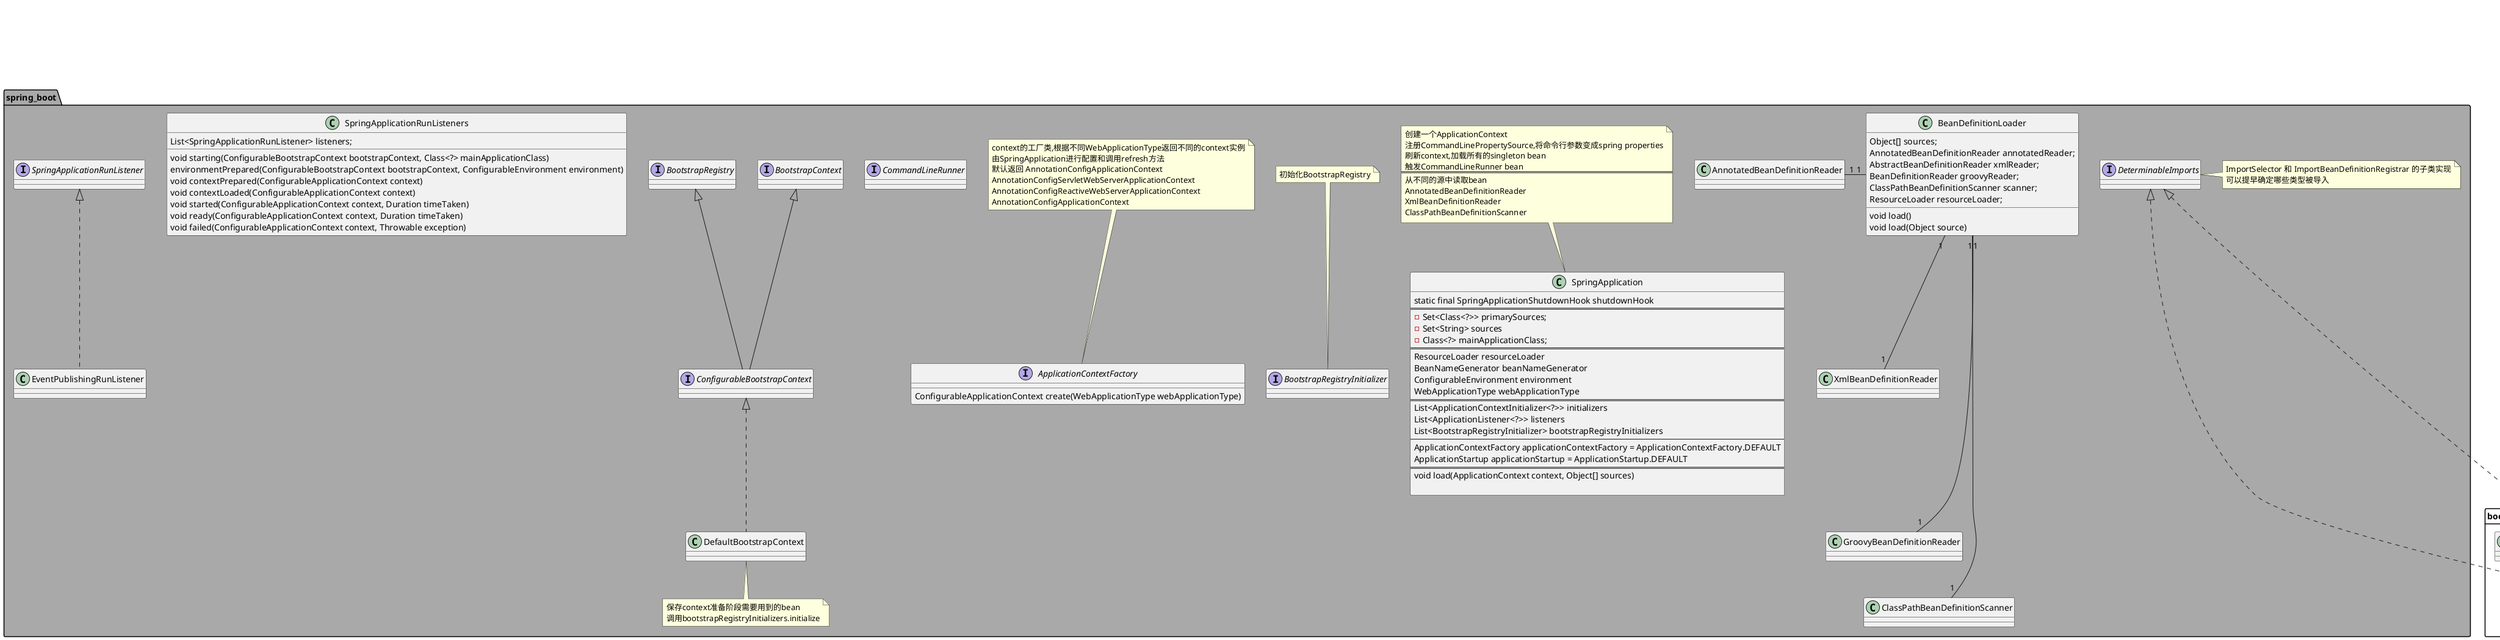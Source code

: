 @startuml


namespace spring_core {
    class SpringFactoriesLoader
    note bottom of SpringFactoriesLoader
    META-INF/spring.factories
    end note
}
namespace spring_context #skyblue {

    interface ApplicationContextInitializer<C extends ConfigurableApplicationContext>{
        void initialize(C applicationContext)
    }
    note top of ApplicationContextInitializer
    在ConfigurableApplicationContext调用refresh之前
    调用initialize初始化context
    end note

    interface ImportSelector
    note top of ImportSelector
    子类决定 @Configuration 类被导入
    功能类似@Import
    end note

    interface DeferredImportSelector extends ImportSelector
    note top of DeferredImportSelector
    所有@Configuration处理后,
    @Conditional
    end note
    interface Group
    note bottom of Group
    AnnotationMetadata
    end note

    'ImportBeanDefinitionRegistrar
    interface ImportBeanDefinitionRegistrar
    note top of ImportBeanDefinitionRegistrar
    registerBeanDefinitions

    处理时@Configuration,注册额外的beanDefinition
    @Configuration and ImportSelector,
    end note
    class AutoProxyRegistrar implements ImportBeanDefinitionRegistrar
}

namespace spring_boot #DarkGrey{
    class SpringApplication {
        static final SpringApplicationShutdownHook shutdownHook
        ===
        - Set<Class<?>> primarySources;
        - Set<String> sources
        - Class<?> mainApplicationClass;
        ===
        ResourceLoader resourceLoader
        BeanNameGenerator beanNameGenerator
        ConfigurableEnvironment environment
        WebApplicationType webApplicationType
        ===
        List<ApplicationContextInitializer<?>> initializers
        List<ApplicationListener<?>> listeners
        List<BootstrapRegistryInitializer> bootstrapRegistryInitializers
        ---
        ApplicationContextFactory applicationContextFactory = ApplicationContextFactory.DEFAULT
        ApplicationStartup applicationStartup = ApplicationStartup.DEFAULT
        ===
        void load(ApplicationContext context, Object[] sources)

    }
    note top of SpringApplication
    创建一个ApplicationContext
    注册CommandLinePropertySource,将命令行参数变成spring properties
    刷新context,加载所有的singleton bean
    触发CommandLineRunner bean
    ===
    从不同的源中读取bean
    AnnotatedBeanDefinitionReader
    XmlBeanDefinitionReader
    ClassPathBeanDefinitionScanner
    end note

    interface BootstrapRegistryInitializer
    note top of BootstrapRegistryInitializer
    初始化BootstrapRegistry
    end note

    interface ApplicationContextFactory {
        ConfigurableApplicationContext create(WebApplicationType webApplicationType)
    }
    note top of ApplicationContextFactory
    context的工厂类,根据不同WebApplicationType返回不同的context实例
    由SpringApplication进行配置和调用refresh方法
    默认返回 AnnotationConfigApplicationContext
    AnnotationConfigServletWebServerApplicationContext
    AnnotationConfigReactiveWebServerApplicationContext
    AnnotationConfigApplicationContext
    end note

    interface CommandLineRunner
    interface DeterminableImports
    note right of DeterminableImports
    ImportSelector 和 ImportBeanDefinitionRegistrar 的子类实现
    可以提早确定哪些类型被导入
    end note


    interface BootstrapContext
    interface BootstrapRegistry
    interface ConfigurableBootstrapContext extends BootstrapRegistry, BootstrapContext
    class DefaultBootstrapContext implements ConfigurableBootstrapContext
    note bottom of DefaultBootstrapContext
    保存context准备阶段需要用到的bean
    调用bootstrapRegistryInitializers.initialize
    end note

    class SpringApplicationRunListeners{
        List<SpringApplicationRunListener> listeners;
        void starting(ConfigurableBootstrapContext bootstrapContext, Class<?> mainApplicationClass)
        environmentPrepared(ConfigurableBootstrapContext bootstrapContext, ConfigurableEnvironment environment)
        void contextPrepared(ConfigurableApplicationContext context)
        void contextLoaded(ConfigurableApplicationContext context)
        void started(ConfigurableApplicationContext context, Duration timeTaken)
        void ready(ConfigurableApplicationContext context, Duration timeTaken)
        void failed(ConfigurableApplicationContext context, Throwable exception)

    }
    interface SpringApplicationRunListener
    class EventPublishingRunListener implements SpringApplicationRunListener

    class BeanDefinitionLoader{
    	Object[] sources;
    	AnnotatedBeanDefinitionReader annotatedReader;
    	AbstractBeanDefinitionReader xmlReader;
    	BeanDefinitionReader groovyReader;
    	ClassPathBeanDefinitionScanner scanner;
    	ResourceLoader resourceLoader;

    	void load()
    	void load(Object source)

    }
    class AnnotatedBeanDefinitionReader
    class XmlBeanDefinitionReader
    class GroovyBeanDefinitionReader
    class ClassPathBeanDefinitionScanner

    BeanDefinitionLoader "1" -l- "1" AnnotatedBeanDefinitionReader
    BeanDefinitionLoader "1" -- "1" XmlBeanDefinitionReader
    BeanDefinitionLoader "1" -- "1" GroovyBeanDefinitionReader
    BeanDefinitionLoader "1" -- "1" ClassPathBeanDefinitionScanner

    AnnotatedBeanDefinitionReader -d[hidden]- XmlBeanDefinitionReader
    XmlBeanDefinitionReader -d[hidden]- GroovyBeanDefinitionReader
    GroovyBeanDefinitionReader -d[hidden]- ClassPathBeanDefinitionScanner

}



namespace boot_autoconfigure{
    class AutoConfigurationImportSelector implements spring_context.DeferredImportSelector
    note right of AutoConfigurationImportSelector
    处理@EnableAutoConfiguration
    end note



    class ImportAutoConfigurationImportSelector extends AutoConfigurationImportSelector implements spring_boot.DeterminableImports
    note right of ImportAutoConfigurationImportSelector
    @ImportAutoConfiguration
    end note

    'class AutoConfigurationPackages_Registrar implements spring_context.ImportBeanDefinitionRegistrar, spring_boot.DeterminableImports
     AutoConfigurationPackages_Registrar .u..|> spring_context.ImportBeanDefinitionRegistrar
     AutoConfigurationPackages_Registrar .u..|> spring_boot.DeterminableImports

}


namespace cloud_bootstrap {
    'class BootstrapImportSelector implements spring_context.DeferredImportSelector
    BootstrapImportSelector .u..|> spring_context.DeferredImportSelector
    note right of BootstrapImportSelector
    使用SpringFactoriesLoader加载spring.factories.
    end note

}




@enduml